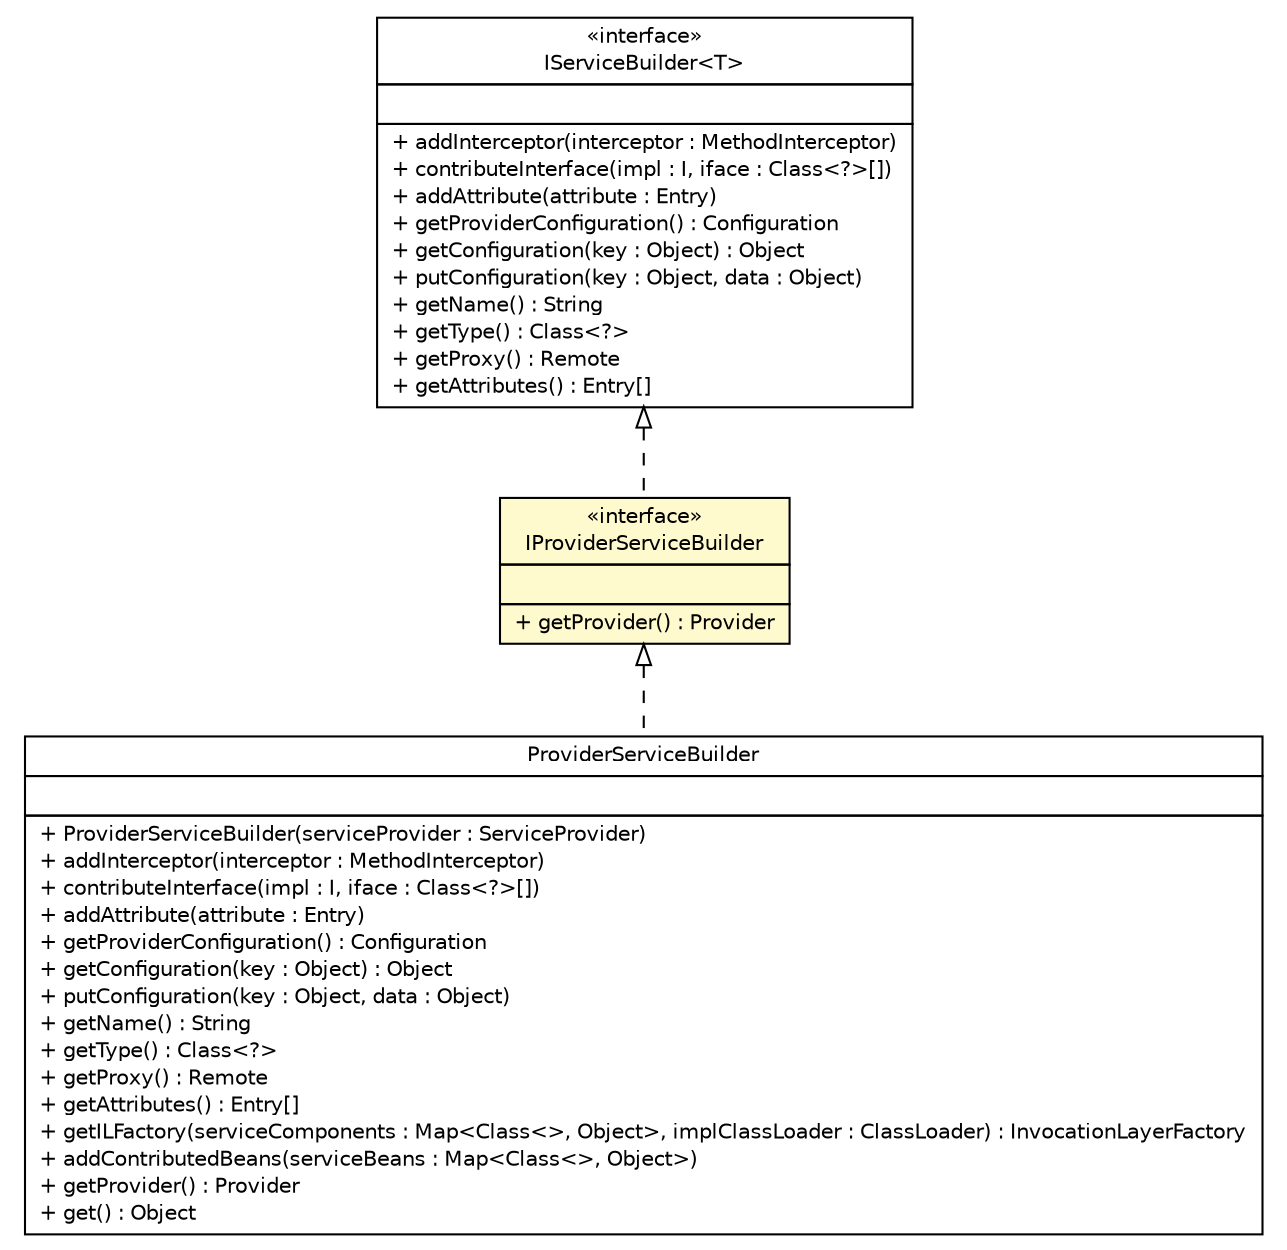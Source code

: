 #!/usr/local/bin/dot
#
# Class diagram 
# Generated by UMLGraph version R5_6 (http://www.umlgraph.org/)
#

digraph G {
	edge [fontname="Helvetica",fontsize=10,labelfontname="Helvetica",labelfontsize=10];
	node [fontname="Helvetica",fontsize=10,shape=plaintext];
	nodesep=0.25;
	ranksep=0.5;
	// sorcer.core.service.IServiceBuilder<T>
	c271038 [label=<<table title="sorcer.core.service.IServiceBuilder" border="0" cellborder="1" cellspacing="0" cellpadding="2" port="p" href="./IServiceBuilder.html">
		<tr><td><table border="0" cellspacing="0" cellpadding="1">
<tr><td align="center" balign="center"> &#171;interface&#187; </td></tr>
<tr><td align="center" balign="center"> IServiceBuilder&lt;T&gt; </td></tr>
		</table></td></tr>
		<tr><td><table border="0" cellspacing="0" cellpadding="1">
<tr><td align="left" balign="left">  </td></tr>
		</table></td></tr>
		<tr><td><table border="0" cellspacing="0" cellpadding="1">
<tr><td align="left" balign="left"> + addInterceptor(interceptor : MethodInterceptor) </td></tr>
<tr><td align="left" balign="left"> + contributeInterface(impl : I, iface : Class&lt;?&gt;[]) </td></tr>
<tr><td align="left" balign="left"> + addAttribute(attribute : Entry) </td></tr>
<tr><td align="left" balign="left"> + getProviderConfiguration() : Configuration </td></tr>
<tr><td align="left" balign="left"> + getConfiguration(key : Object) : Object </td></tr>
<tr><td align="left" balign="left"> + putConfiguration(key : Object, data : Object) </td></tr>
<tr><td align="left" balign="left"> + getName() : String </td></tr>
<tr><td align="left" balign="left"> + getType() : Class&lt;?&gt; </td></tr>
<tr><td align="left" balign="left"> + getProxy() : Remote </td></tr>
<tr><td align="left" balign="left"> + getAttributes() : Entry[] </td></tr>
		</table></td></tr>
		</table>>, URL="./IServiceBuilder.html", fontname="Helvetica", fontcolor="black", fontsize=10.0];
	// sorcer.core.service.IProviderServiceBuilder
	c271040 [label=<<table title="sorcer.core.service.IProviderServiceBuilder" border="0" cellborder="1" cellspacing="0" cellpadding="2" port="p" bgcolor="lemonChiffon" href="./IProviderServiceBuilder.html">
		<tr><td><table border="0" cellspacing="0" cellpadding="1">
<tr><td align="center" balign="center"> &#171;interface&#187; </td></tr>
<tr><td align="center" balign="center"> IProviderServiceBuilder </td></tr>
		</table></td></tr>
		<tr><td><table border="0" cellspacing="0" cellpadding="1">
<tr><td align="left" balign="left">  </td></tr>
		</table></td></tr>
		<tr><td><table border="0" cellspacing="0" cellpadding="1">
<tr><td align="left" balign="left"> + getProvider() : Provider </td></tr>
		</table></td></tr>
		</table>>, URL="./IProviderServiceBuilder.html", fontname="Helvetica", fontcolor="black", fontsize=10.0];
	// sorcer.core.provider.container.ProviderServiceBuilder
	c271076 [label=<<table title="sorcer.core.provider.container.ProviderServiceBuilder" border="0" cellborder="1" cellspacing="0" cellpadding="2" port="p" href="../provider/container/ProviderServiceBuilder.html">
		<tr><td><table border="0" cellspacing="0" cellpadding="1">
<tr><td align="center" balign="center"> ProviderServiceBuilder </td></tr>
		</table></td></tr>
		<tr><td><table border="0" cellspacing="0" cellpadding="1">
<tr><td align="left" balign="left">  </td></tr>
		</table></td></tr>
		<tr><td><table border="0" cellspacing="0" cellpadding="1">
<tr><td align="left" balign="left"> + ProviderServiceBuilder(serviceProvider : ServiceProvider) </td></tr>
<tr><td align="left" balign="left"> + addInterceptor(interceptor : MethodInterceptor) </td></tr>
<tr><td align="left" balign="left"> + contributeInterface(impl : I, iface : Class&lt;?&gt;[]) </td></tr>
<tr><td align="left" balign="left"> + addAttribute(attribute : Entry) </td></tr>
<tr><td align="left" balign="left"> + getProviderConfiguration() : Configuration </td></tr>
<tr><td align="left" balign="left"> + getConfiguration(key : Object) : Object </td></tr>
<tr><td align="left" balign="left"> + putConfiguration(key : Object, data : Object) </td></tr>
<tr><td align="left" balign="left"> + getName() : String </td></tr>
<tr><td align="left" balign="left"> + getType() : Class&lt;?&gt; </td></tr>
<tr><td align="left" balign="left"> + getProxy() : Remote </td></tr>
<tr><td align="left" balign="left"> + getAttributes() : Entry[] </td></tr>
<tr><td align="left" balign="left"> + getILFactory(serviceComponents : Map&lt;Class&lt;&gt;, Object&gt;, implClassLoader : ClassLoader) : InvocationLayerFactory </td></tr>
<tr><td align="left" balign="left"> + addContributedBeans(serviceBeans : Map&lt;Class&lt;&gt;, Object&gt;) </td></tr>
<tr><td align="left" balign="left"> + getProvider() : Provider </td></tr>
<tr><td align="left" balign="left"> + get() : Object </td></tr>
		</table></td></tr>
		</table>>, URL="../provider/container/ProviderServiceBuilder.html", fontname="Helvetica", fontcolor="black", fontsize=10.0];
	//sorcer.core.service.IProviderServiceBuilder implements sorcer.core.service.IServiceBuilder<T>
	c271038:p -> c271040:p [dir=back,arrowtail=empty,style=dashed];
	//sorcer.core.provider.container.ProviderServiceBuilder implements sorcer.core.service.IProviderServiceBuilder
	c271040:p -> c271076:p [dir=back,arrowtail=empty,style=dashed];
}

